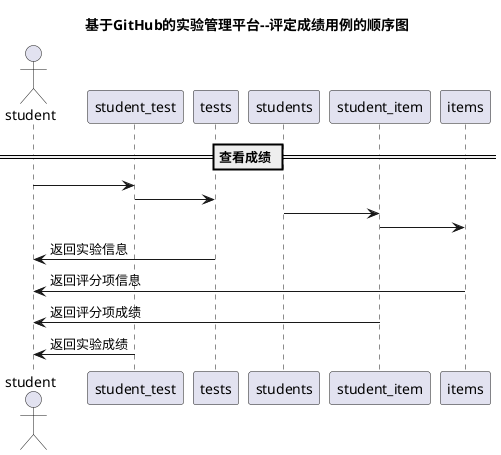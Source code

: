 @startuml
title 基于GitHub的实验管理平台--评定成绩用例的顺序图
actor student
== 查看成绩 ==

student -> student_test
student_test -> tests
students -> student_item
student_item -> items
tests -> student : 返回实验信息
items -> student : 返回评分项信息
student_item -> student : 返回评分项成绩
student_test -> student :返回实验成绩

@enduml